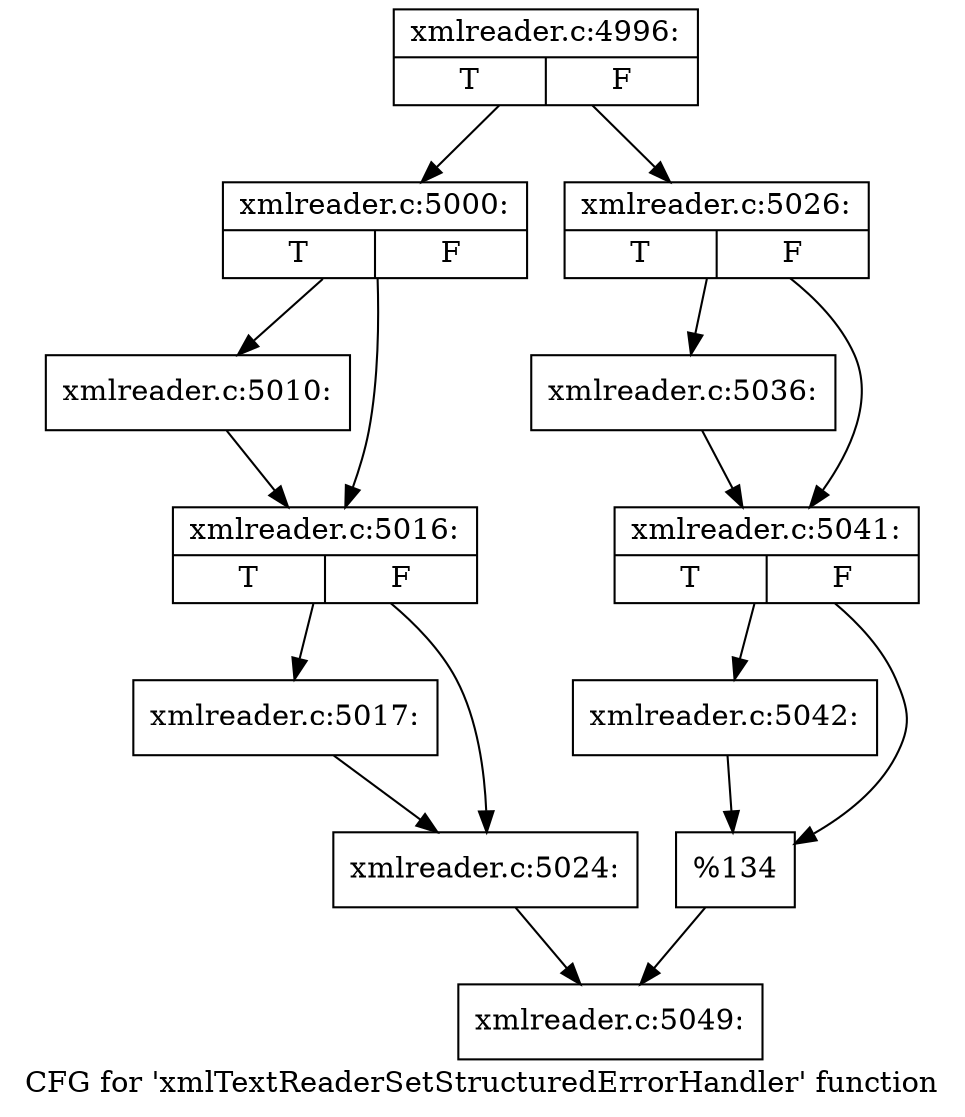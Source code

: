 digraph "CFG for 'xmlTextReaderSetStructuredErrorHandler' function" {
	label="CFG for 'xmlTextReaderSetStructuredErrorHandler' function";

	Node0x47c4700 [shape=record,label="{xmlreader.c:4996:|{<s0>T|<s1>F}}"];
	Node0x47c4700 -> Node0x47c4680;
	Node0x47c4700 -> Node0x48ceae0;
	Node0x47c4680 [shape=record,label="{xmlreader.c:5000:|{<s0>T|<s1>F}}"];
	Node0x47c4680 -> Node0x48cfa90;
	Node0x47c4680 -> Node0x48d1230;
	Node0x48cfa90 [shape=record,label="{xmlreader.c:5010:}"];
	Node0x48cfa90 -> Node0x48d1230;
	Node0x48d1230 [shape=record,label="{xmlreader.c:5016:|{<s0>T|<s1>F}}"];
	Node0x48d1230 -> Node0x48d1eb0;
	Node0x48d1230 -> Node0x48d1f00;
	Node0x48d1eb0 [shape=record,label="{xmlreader.c:5017:}"];
	Node0x48d1eb0 -> Node0x48d1f00;
	Node0x48d1f00 [shape=record,label="{xmlreader.c:5024:}"];
	Node0x48d1f00 -> Node0x48cea90;
	Node0x48ceae0 [shape=record,label="{xmlreader.c:5026:|{<s0>T|<s1>F}}"];
	Node0x48ceae0 -> Node0x48d4990;
	Node0x48ceae0 -> Node0x48d49e0;
	Node0x48d4990 [shape=record,label="{xmlreader.c:5036:}"];
	Node0x48d4990 -> Node0x48d49e0;
	Node0x48d49e0 [shape=record,label="{xmlreader.c:5041:|{<s0>T|<s1>F}}"];
	Node0x48d49e0 -> Node0x48d5660;
	Node0x48d49e0 -> Node0x48d56b0;
	Node0x48d5660 [shape=record,label="{xmlreader.c:5042:}"];
	Node0x48d5660 -> Node0x48d56b0;
	Node0x48d56b0 [shape=record,label="{%134}"];
	Node0x48d56b0 -> Node0x48cea90;
	Node0x48cea90 [shape=record,label="{xmlreader.c:5049:}"];
}
